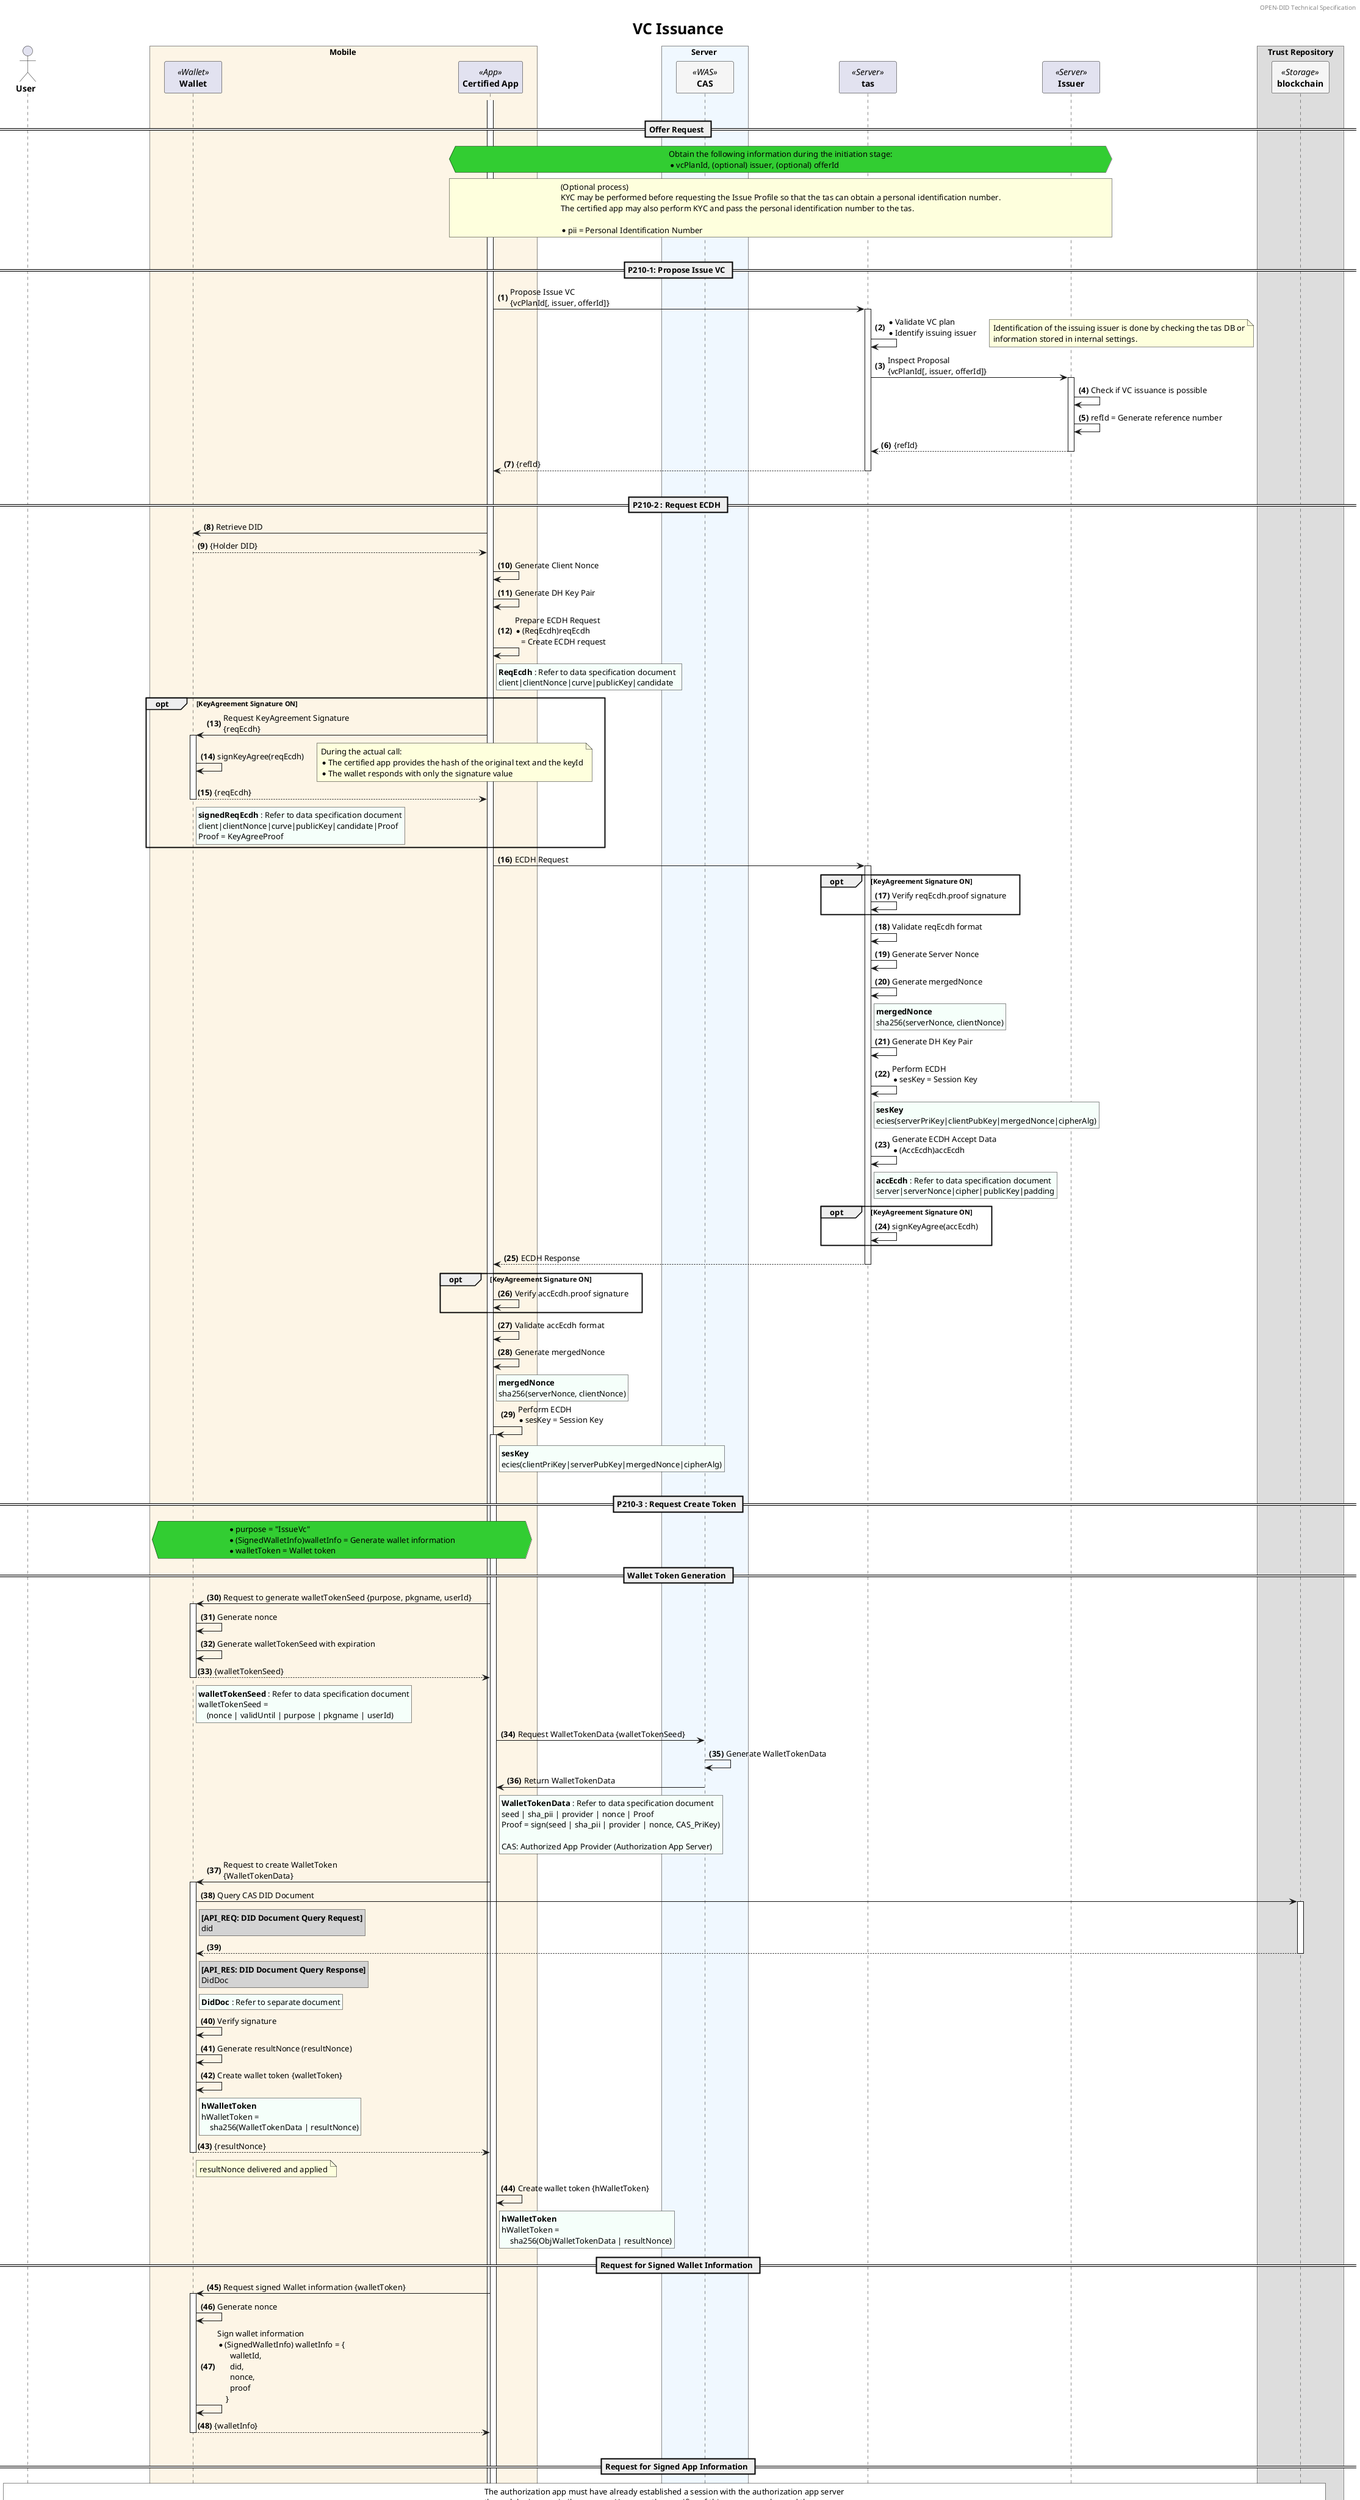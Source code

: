 @startuml P210_issue_vc
'- - - - - - - - - - - - - - - - - - - - - - - - - - - - - - - - - - - - - - - - - - - - - - - - - - - - - - - - - - -
' Configuration
'- - - - - - - - - - - - - - - - - - - - - - - - - - - - - - - - - - - - - - - - - - - - - - - - - - - - - - - - - - -
'=== Header and Footer ===
header OPEN-DID Technical Specification
footer
  	Page %page% of %lastpage% at %date("yyyy-MM-dd hh:mm:ss")
end footer

'=== Title ===
title
	<size:25>VC Issuance</size>
end title

'=== Options ===
' Autonumbering: ex) "<b>000." => Display a 3-digit number with leading zeros
autonumber "<b>(#)</b>"
' Hide the participant box at the bottom of the page
'hide footbox

'=== Constants ===

!$refdoc = "Refer to separate document"
!$doc = "Refer to data specification document"

'=== Participants ===
skinparam ParticipantPadding 20
skinparam BoxPadding 20
skinparam MaxMessageSize 500
skinparam MinClassWidth 80

actor "**User**" as user
box Mobile #OldLace
    participant "**Wallet**" as wal <<Wallet>>
    participant "**Certified App**" as ca <<App>>
end box
box Server #AliceBlue
    participant "**CAS**" as cas <<WAS>> #WhiteSmoke
end box
participant "**tas**" as tas <<Server>>
participant "**Issuer**" as vf <<Server>>

box Trust Repository
    participant "**blockchain**" as BC <<Storage>> #WhiteSmoke
end box

|||
== Offer Request ==

hnote over ca, vf #LimeGreen
    Obtain the following information during the initiation stage:
    * vcPlanId, (optional) issuer, (optional) offerId
end hnote

rnote over ca, vf
    (Optional process)
    KYC may be performed before requesting the Issue Profile so that the tas can obtain a personal identification number.
    The certified app may also perform KYC and pass the personal identification number to the tas.
    
    * pii = Personal Identification Number
end rnote

|||
== P210-1: Propose Issue VC ==

activate ca

ca -> tas ++: Propose Issue VC\n{vcPlanId[, issuer, offerId]}
    tas -> tas: * Validate VC plan\n* Identify issuing issuer
    note right
        Identification of the issuing issuer is done by checking the tas DB or
        information stored in internal settings.
    end note
    tas -> vf ++: Inspect Proposal\n{vcPlanId[, issuer, offerId]}
        vf -> vf: Check if VC issuance is possible
        vf -> vf: refId = Generate reference number
    return {refId}
return {refId}

|||
== P210-2 : Request ECDH ==

ca -> wal: Retrieve DID
return {Holder DID}
ca -> ca: Generate Client Nonce
ca -> ca: Generate DH Key Pair
ca -> ca: Prepare ECDH Request\
            \n* (ReqEcdh)reqEcdh\
            \n   = Create ECDH request

rnote right of ca #MintCream
    **ReqEcdh** : $doc  
    client|clientNonce|curve|publicKey|candidate
end note

opt KeyAgreement Signature ON
    ca -> wal ++: Request KeyAgreement Signature\n{reqEcdh}
        wal -> wal: signKeyAgree(reqEcdh)
        note right
            During the actual call:
            * The certified app provides the hash of the original text and the keyId
            * The wallet responds with only the signature value
        end note
    return {reqEcdh}
    rnote right of wal #MintCream
        **signedReqEcdh** : $doc
        client|clientNonce|curve|publicKey|candidate|Proof  
        Proof = KeyAgreeProof
    end note
end



ca -> tas++ : ECDH Request
    opt KeyAgreement Signature ON
        tas -> tas: Verify reqEcdh.proof signature
    end

    tas -> tas : Validate reqEcdh format
    tas -> tas : Generate Server Nonce
    tas -> tas : Generate mergedNonce
    rnote right of tas #MintCream
        **mergedNonce**
        sha256(serverNonce, clientNonce)
    end note
    tas -> tas: Generate DH Key Pair

    tas -> tas: Perform ECDH\
                \n* sesKey = Session Key\

    rnote right of tas #MintCream
        **sesKey**
        ecies(serverPriKey|clientPubKey|mergedNonce|cipherAlg)
    end note
    tas -> tas: Generate ECDH Accept Data\
                \n* (AccEcdh)accEcdh
    rnote right of tas #MintCream
        **accEcdh** : $doc
        server|serverNonce|cipher|publicKey|padding
    end note
    opt KeyAgreement Signature ON
        tas -> tas: signKeyAgree(accEcdh)
    end

return ECDH Response

opt KeyAgreement Signature ON
    ca -> ca: Verify accEcdh.proof signature
end
ca -> ca : Validate accEcdh format
ca -> ca : Generate mergedNonce
rnote right of ca #MintCream
    **mergedNonce**
    sha256(serverNonce, clientNonce)
end note
ca -> ca: Perform ECDH\n* sesKey = Session Key

rnote right of ca #MintCream
    **sesKey**
    ecies(clientPriKey|serverPubKey|mergedNonce|cipherAlg)
end note

|||
== P210-3 : Request Create Token ==

hnote over ca, wal #LimeGreen
    * purpose = "IssueVc"
    * (SignedWalletInfo)walletInfo = Generate wallet information
    * walletToken = Wallet token
end hnote

== Wallet Token Generation ==

activate ca

ca -> wal++ : Request to generate walletTokenSeed {purpose, pkgname, userId}
    wal -> wal : Generate nonce
    wal -> wal : Generate walletTokenSeed with expiration
return {walletTokenSeed}
rnote right of wal #MintCream
    **walletTokenSeed** : $doc
    walletTokenSeed = 
        (nonce | validUntil | purpose | pkgname | userId)
end note

ca -> cas : Request WalletTokenData {walletTokenSeed}
cas -> cas : Generate WalletTokenData
cas -> ca : Return WalletTokenData
rnote right of ca #MintCream
    **WalletTokenData** : $doc
    seed | sha_pii | provider | nonce | Proof  
    Proof = sign(seed | sha_pii | provider | nonce, CAS_PriKey)

    CAS: Authorized App Provider (Authorization App Server)
end note

ca -> wal++ : Request to create WalletToken \n{WalletTokenData}
    wal -> BC++ : Query CAS DID Document
    rnote right of wal #LightGray
        **[API_REQ: DID Document Query Request]**
        did
    end note

    return
    rnote right of wal #LightGray
        **[API_RES: DID Document Query Response]**
        DidDoc
    end note
    rnote right of wal #MintCream    
        **DidDoc** : $refdoc
    end note

    wal -> wal : Verify signature
    wal -> wal : Generate resultNonce (resultNonce)

    wal -> wal : Create wallet token {walletToken}
    rnote right of wal #MintCream
        **hWalletToken**
        hWalletToken =
            sha256(WalletTokenData | resultNonce)
    end note

    return {resultNonce}
    note right of wal : resultNonce delivered and applied

    ca -> ca : Create wallet token {hWalletToken}
    rnote right of ca #MintCream
        **hWalletToken**
        hWalletToken = 
            sha256(ObjWalletTokenData | resultNonce)
    end note

== Request for Signed Wallet Information ==
ca -> wal++ : Request signed Wallet information {walletToken}
    wal -> wal : Generate nonce
    wal -> wal : Sign wallet information\
                \n* (SignedWalletInfo) walletInfo = {\
                \n      walletId,\
                \n      did,\
                \n      nonce,\
                \n      proof\
                \n    }
return {walletInfo}

|||
== Request for Signed App Information ==
rnote across #white
    The authorization app must have already established a session with the authorization app server
    through login or a similar process. However, the specifics of this process are beyond the scope
    of this specification.
end note
ca -> cas++ : Request for signed app information
rnote right of ca #LightGray        
    **[API_REQ: Request for Signed App Information]**
    query:
        appId
end note
    cas -> cas : Generate nonce
    cas -> cas : Sign app information\
            \n* (AttestedAppInfo) caAppInfo = {\
            \n      appId,\
            \n      provider,\
            \n      nonce,\
            \n      proof\
            \n    }
return Signed App Information Response {caAppInfo}
rnote right of ca #LightGray        
    **[API_RES: Signed App Information Response]**
    body:
        attestedAppInfo
end note

|||
== Server Token Data Generation Request ==

ca -> ca : Generate server token seed\
        \n* (ServerTokenSeed) seed = {\
        \n     purpose = "IssueVc",\
        \n     walletInfo,\
        \n     caAppInfo\
        \n  }

ca -> tas ++: Request Create Token\n{seed}
    tas -> tas: Verify signatures\
            \n* Verify wallet signature\
            \n* Verify certified app provider signature
    tas -> tas: Generate and store server token\
            \n* Generate (ServerTokenData)std\
            \n* serverToken = sha256(std)
    tas -> tas: Encrypt response information\
            \n* iv = Generate IV\
            \n* tmp = enc(std, sesKey, iv)\
            \n* encStd = multibase(tmp)
return {iv, encStd}

ca -> ca: Decrypt (omitted) and prepare data\
        \n* Calculate serverToken



|||
== P210-4 : Request Issue Profile ==

ca -> tas ++: Request Issue Profile\n{serverToken}
    tas -> tas: Verify authorization and identify holder\
            \n* Validate serverToken\
            \n* holderDid = Holder DID
    tas -> vf ++: Generate Profile\n{holderDid[, pii]}
        vf -> vf: Prepare profile-related data\
                \n* issuerNonce = Generate nonce for issuance\
                \n* (ReqE2e)reqE2e = Create E2E request information\
                \n* Other data is omitted
                opt include ZKP 
                    vf -> vf : Generate CredentialOffer
                end
        vf <-> BC: Query/Retrieve Issuer DID Doc
                rnote right of vf #MintCream    
                    **DidDoc** : $doc
                end note
        vf -> vf: (IssueProfile)profile = Create Profile
    return {profile}
    tas -> tas: * authNonce = Generate nonce for DID Auth
return {authNonce, profile}


|||
== P210-5 : Request Issue VC ==

ca -> wal ++: VC Issuance Request\n{walletToken, serverToken,\
        \n   refId, authNonce, profile}
    wal -> wal: Validate walletToken

    wal -> wal: Verify profile.proof signature
    wal -> wal: Prepare DID Auth data\
        \n* (DidAuth)didAuth = {\
        \n     did = Holder DID,\
        \n     authNonce\
        \n  }
    user -[#Blue]\ wal: User authentication (non-standard)
    wal -> wal: signAuth(didAuth)

    wal -> wal: Perform ECDH for E2E\
            \n* _, pubKeyE2E = Generate ECC key pair\
            \n* e2eKey = Generate encryption key using E2E data from the profile\
            \n* iv = Generate IV\
            \n* (AccE2e)accE2e = {pubKeyE2E, iv}\
            \n* signKeyAgree(accE2e)
    wal -> wal: Generate and encrypt issuance request information\
            \n* Generate (ReqVc)reqVc\
            \n* encReqVc = enc(data, e2eKey, iv)
            opt include ZKP 
                wal -> wal : inquery credDef from trust repository, Create/Manage Master Secrets
                wal -> wal : Generate credentialRequest include in reqVc
            end

    wal -> tas ++: Request Issue VC\n{serverToken, didAuth, accE2e, encReqVc}
        tas -> tas: Validate serverToken
        tas -> tas: Validate DID Auth\
                \n* Verify didAuth.proof\
                \n* Check if authNonce matches
        tas -> vf ++: Issue VC\n{accE2e, encReqVc}
            vf -> vf: Perform ECDH for E2E\
                    \n* Verify accE2e.proof\
                    \n* Generate e2eKey\
                    \n* iv = accE2e.iv
            vf -> vf: Decrypt encReqVc\
                    \n* tmp = debase(encReqVc)\
                    \n* reqVc = dec(tmp, e2eKey, iv)
            vf -> vf: Validate reqVc against IssueProfile\
                    \n* Check if refId matches\
                    \n* Check if profile.id matches\
                    \n* Check if profile.issuerNonce matches
            vf <-> BC: Retrieve Issuer DID Doc
                rnote right of vf #MintCream    
                    **DidDoc** : $doc
                end note
            vf -> vf: vc = **Issue or Reissue VC**  
                 opt include ZKP
                    vf -> vf : vc -> credInfo
                    note right of vf
                        credInfo = {
                            vc = {...},
                            credential = {...}
                        }
                    end note
                end          
            vf -> BC: Generate/Register vcMeta
                rnote right of vf #MintCream    
                    **vcMeta** : $doc
                end note
            vf -> vf: Encrypt vc\
                    \n* iv = Generate IV\
                    \n* tmp = enc(vc, e2eKey, iv)\
                    \n* encVc = multibase(tmp)
        return {encVc, iv}
    return {encVc, iv}

    wal -> wal: Decrypt encVc\
            \n* tmp = debase(encVc)\
            \n* credInfo = dec(tmp, e2eKey, iv)\
            \n credInfo = {vc={..}, credential={..}}
              opt include ZKP
                wal -> wal : verify/save credential
            end
    wal -> wal: Verify issuer signature and store VC
    wal -> wal: vcId = Extract VC ID
return {vcId}


|||
== P210-6 : Confirm Issue VC ==

ca -> tas ++: Confirm Issue VC\n{vcId}
    tas -> vf ++: Complete VC\n{vcId}
        vf -> vf: Verify vcId and complete the process
    return OK
return OK

|||
@enduml